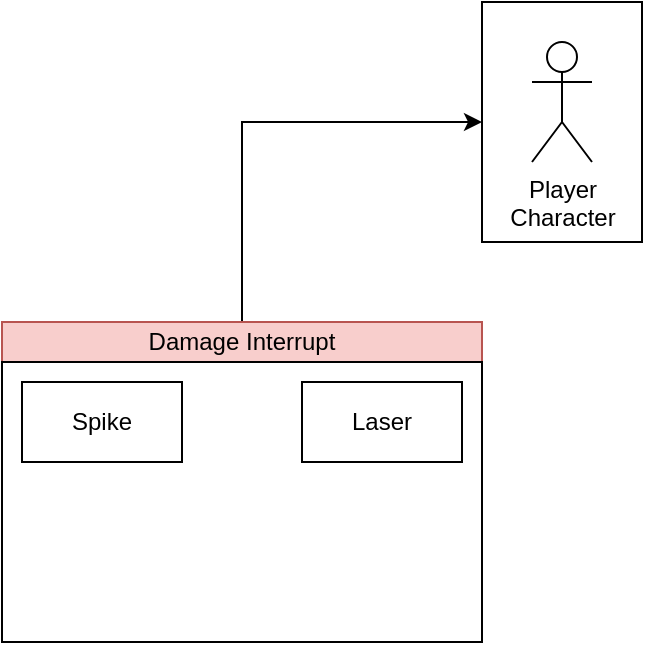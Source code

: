 <mxfile version="14.6.1" type="device"><diagram id="6uD-xxyHtiEIExgYkMFq" name="Page-1"><mxGraphModel dx="1422" dy="794" grid="1" gridSize="10" guides="1" tooltips="1" connect="1" arrows="1" fold="1" page="1" pageScale="1" pageWidth="827" pageHeight="1169" math="0" shadow="0"><root><mxCell id="0"/><mxCell id="1" parent="0"/><mxCell id="NEDWy30y0BHKBRJuMAt1-8" value="" style="rounded=0;whiteSpace=wrap;html=1;" parent="1" vertex="1"><mxGeometry x="320" y="160" width="80" height="120" as="geometry"/></mxCell><mxCell id="NEDWy30y0BHKBRJuMAt1-5" value="Player&lt;br&gt;Character" style="shape=umlActor;verticalLabelPosition=bottom;verticalAlign=top;html=1;outlineConnect=0;" parent="1" vertex="1"><mxGeometry x="345" y="180" width="30" height="60" as="geometry"/></mxCell><mxCell id="NEDWy30y0BHKBRJuMAt1-11" style="edgeStyle=orthogonalEdgeStyle;rounded=0;orthogonalLoop=1;jettySize=auto;html=1;exitX=0.5;exitY=0;exitDx=0;exitDy=0;entryX=0;entryY=0.5;entryDx=0;entryDy=0;" parent="1" source="NEDWy30y0BHKBRJuMAt1-9" target="NEDWy30y0BHKBRJuMAt1-8" edge="1"><mxGeometry relative="1" as="geometry"/></mxCell><mxCell id="NEDWy30y0BHKBRJuMAt1-9" value="Damage Interrupt" style="rounded=0;whiteSpace=wrap;html=1;fillColor=#f8cecc;strokeColor=#b85450;" parent="1" vertex="1"><mxGeometry x="80" y="320" width="240" height="20" as="geometry"/></mxCell><mxCell id="NEDWy30y0BHKBRJuMAt1-10" value="" style="rounded=0;whiteSpace=wrap;html=1;" parent="1" vertex="1"><mxGeometry x="80" y="340" width="240" height="140" as="geometry"/></mxCell><mxCell id="AINawhZaUj6RfbaPWrAq-1" value="Spike" style="rounded=0;whiteSpace=wrap;html=1;" vertex="1" parent="1"><mxGeometry x="90" y="350" width="80" height="40" as="geometry"/></mxCell><mxCell id="AINawhZaUj6RfbaPWrAq-2" value="Laser" style="rounded=0;whiteSpace=wrap;html=1;" vertex="1" parent="1"><mxGeometry x="230" y="350" width="80" height="40" as="geometry"/></mxCell></root></mxGraphModel></diagram></mxfile>